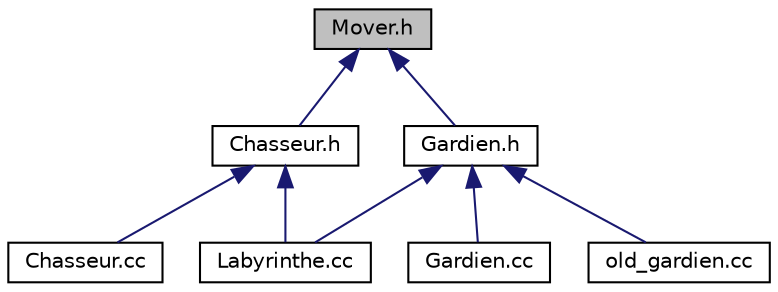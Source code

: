 digraph "Mover.h"
{
  edge [fontname="Helvetica",fontsize="10",labelfontname="Helvetica",labelfontsize="10"];
  node [fontname="Helvetica",fontsize="10",shape=record];
  Node3 [label="Mover.h",height=0.2,width=0.4,color="black", fillcolor="grey75", style="filled", fontcolor="black"];
  Node3 -> Node4 [dir="back",color="midnightblue",fontsize="10",style="solid"];
  Node4 [label="Chasseur.h",height=0.2,width=0.4,color="black", fillcolor="white", style="filled",URL="$Chasseur_8h.html"];
  Node4 -> Node5 [dir="back",color="midnightblue",fontsize="10",style="solid"];
  Node5 [label="Chasseur.cc",height=0.2,width=0.4,color="black", fillcolor="white", style="filled",URL="$Chasseur_8cc.html"];
  Node4 -> Node6 [dir="back",color="midnightblue",fontsize="10",style="solid"];
  Node6 [label="Labyrinthe.cc",height=0.2,width=0.4,color="black", fillcolor="white", style="filled",URL="$Labyrinthe_8cc.html"];
  Node3 -> Node7 [dir="back",color="midnightblue",fontsize="10",style="solid"];
  Node7 [label="Gardien.h",height=0.2,width=0.4,color="black", fillcolor="white", style="filled",URL="$Gardien_8h.html"];
  Node7 -> Node8 [dir="back",color="midnightblue",fontsize="10",style="solid"];
  Node8 [label="Gardien.cc",height=0.2,width=0.4,color="black", fillcolor="white", style="filled",URL="$Gardien_8cc.html"];
  Node7 -> Node6 [dir="back",color="midnightblue",fontsize="10",style="solid"];
  Node7 -> Node9 [dir="back",color="midnightblue",fontsize="10",style="solid"];
  Node9 [label="old_gardien.cc",height=0.2,width=0.4,color="black", fillcolor="white", style="filled",URL="$old__gardien_8cc.html"];
}
